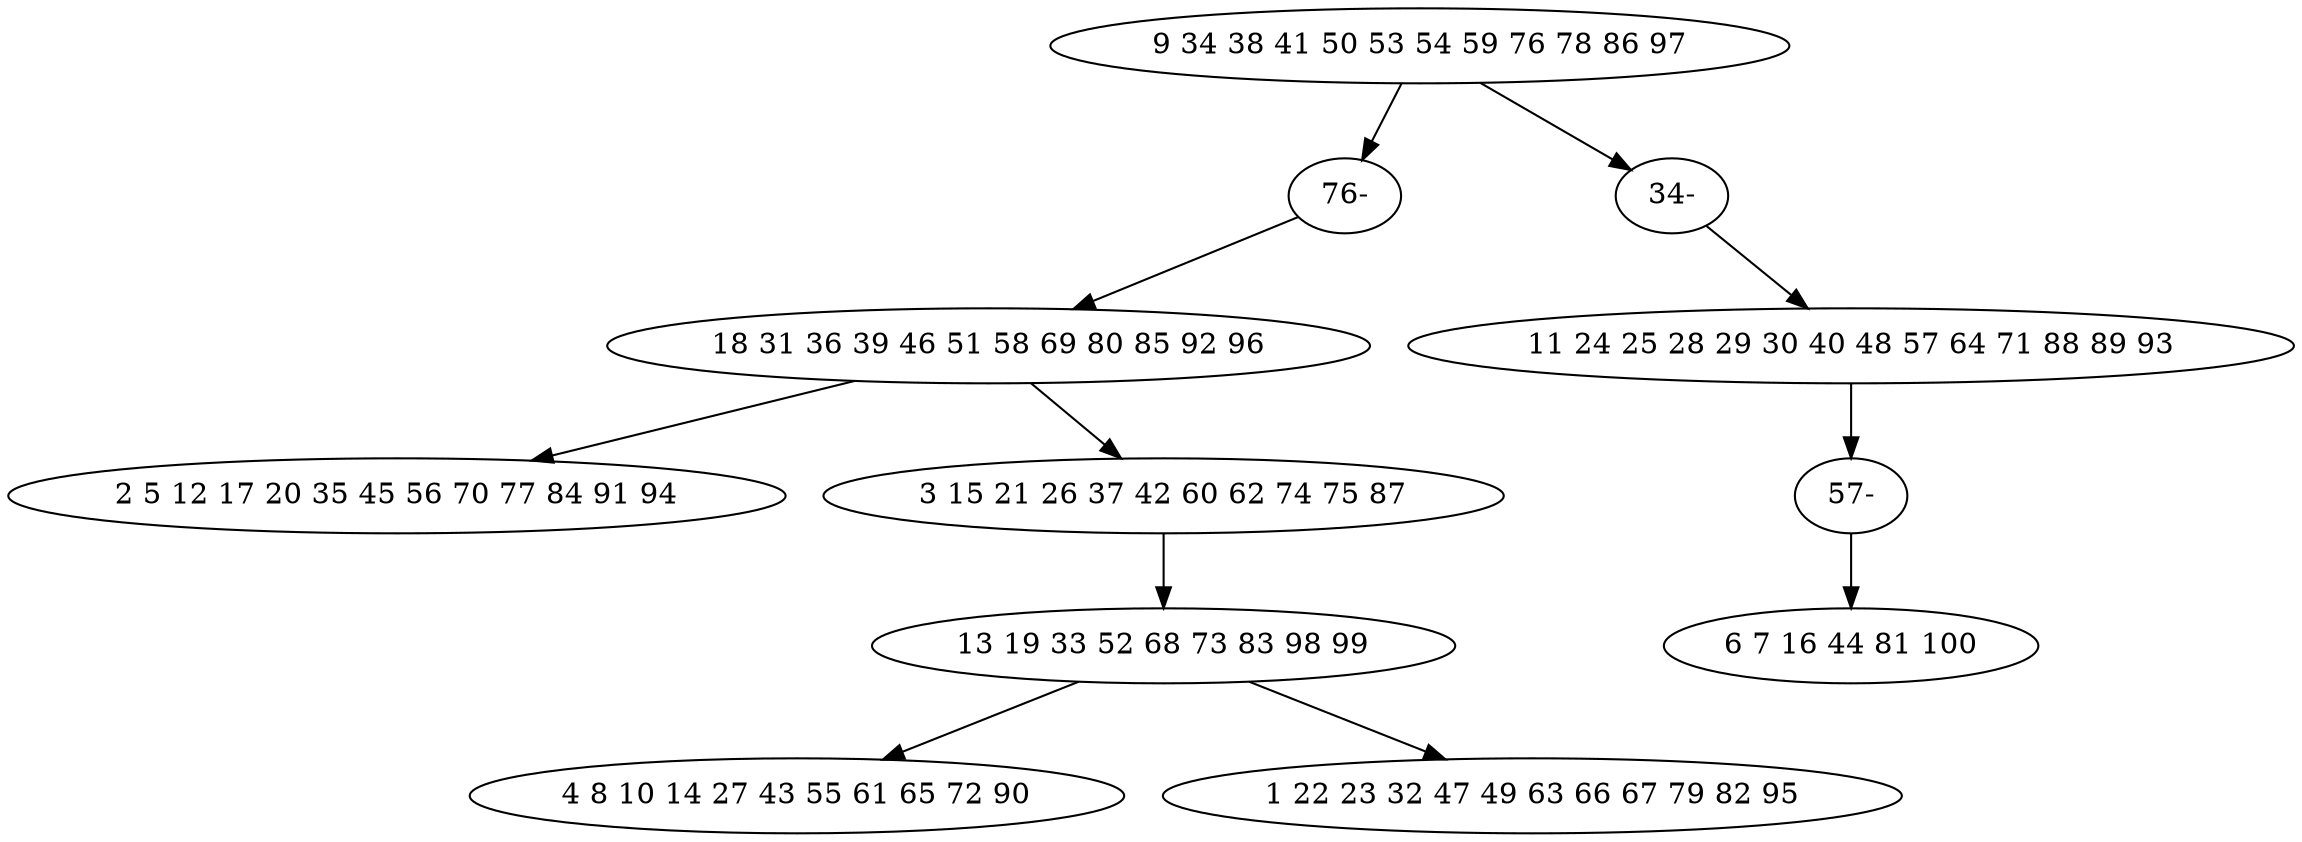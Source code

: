 digraph true_tree {
	"0" -> "11"
	"1" -> "2"
	"0" -> "10"
	"3" -> "9"
	"1" -> "5"
	"5" -> "6"
	"6" -> "7"
	"6" -> "8"
	"9" -> "4"
	"10" -> "3"
	"11" -> "1"
	"0" [label="9 34 38 41 50 53 54 59 76 78 86 97"];
	"1" [label="18 31 36 39 46 51 58 69 80 85 92 96"];
	"2" [label="2 5 12 17 20 35 45 56 70 77 84 91 94"];
	"3" [label="11 24 25 28 29 30 40 48 57 64 71 88 89 93"];
	"4" [label="6 7 16 44 81 100"];
	"5" [label="3 15 21 26 37 42 60 62 74 75 87"];
	"6" [label="13 19 33 52 68 73 83 98 99"];
	"7" [label="4 8 10 14 27 43 55 61 65 72 90"];
	"8" [label="1 22 23 32 47 49 63 66 67 79 82 95"];
	"9" [label="57-"];
	"10" [label="34-"];
	"11" [label="76-"];
}
